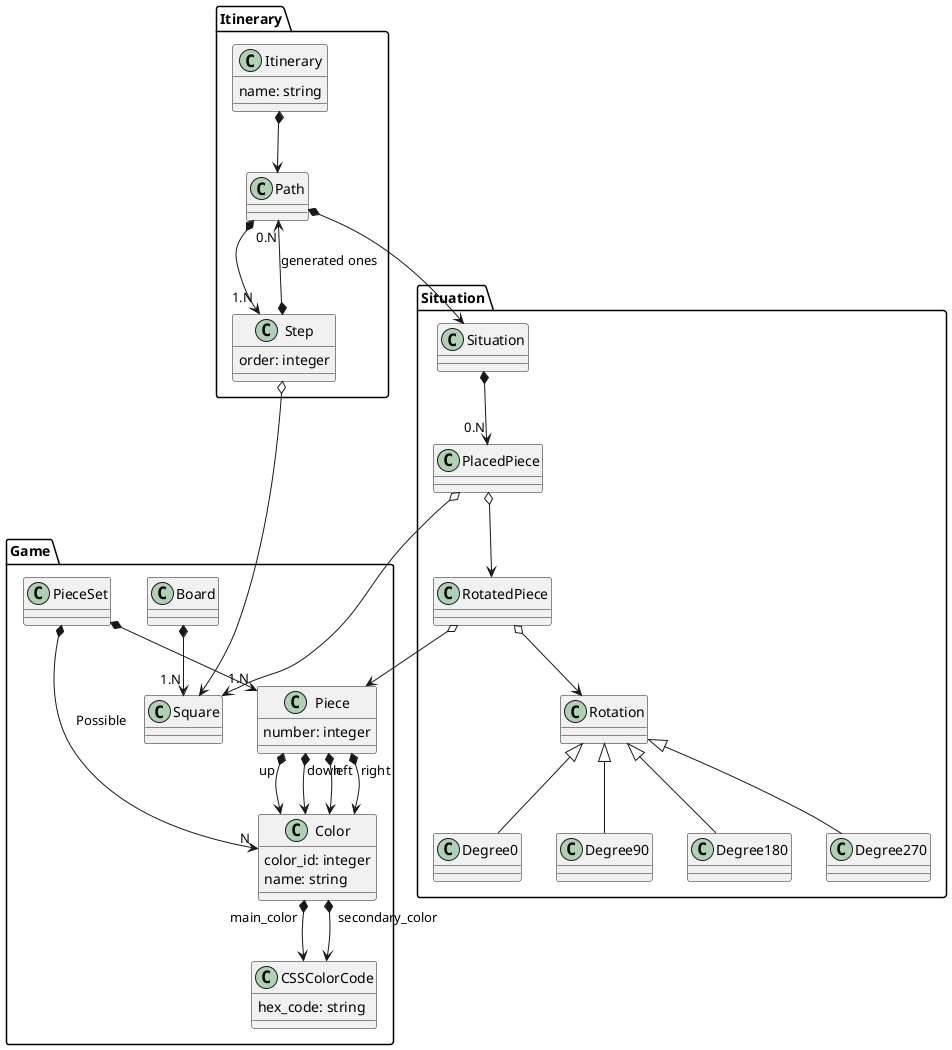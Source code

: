 @startuml
package Game{
    class Board
    class Square
    class PieceSet
    class Piece {
        number: integer
    }
    class Color {
        color_id: integer
        name: string
    }
    class CSSColorCode {
        hex_code: string
    }

    Board *--> "1.N" Square
    PieceSet *--> "N" Color: Possible
    Piece "up" *--> Color
    Piece "down" *--> Color
    Piece "left" *--> Color
    Piece "right" *--> Color
    PieceSet *--> "1.N" Piece
    Color "main_color" *--> CSSColorCode
    Color "secondary_color" *--> CSSColorCode
}
package Situation {
    class Situation
    class PlacedPiece
    class RotatedPiece
    class Rotation

    RotatedPiece o--> Rotation
    RotatedPiece o--> Piece
    PlacedPiece o--> RotatedPiece
    Situation *--> "0.N" PlacedPiece
    Rotation <|-- Degree0
    Rotation <|-- Degree90
    Rotation <|-- Degree180
    Rotation <|-- Degree270
}
package Itinerary {
    class Itinerary {
        name: string
    }
    class Path
    class Step {
        order: integer
    }

    Path *--> "1.N" Step
    Itinerary *--> Path
    Step *--> "0.N" Path : "generated ones"
}
Path *--> Situation.Situation
PlacedPiece o--> Square
Step o--> Square
@enduml